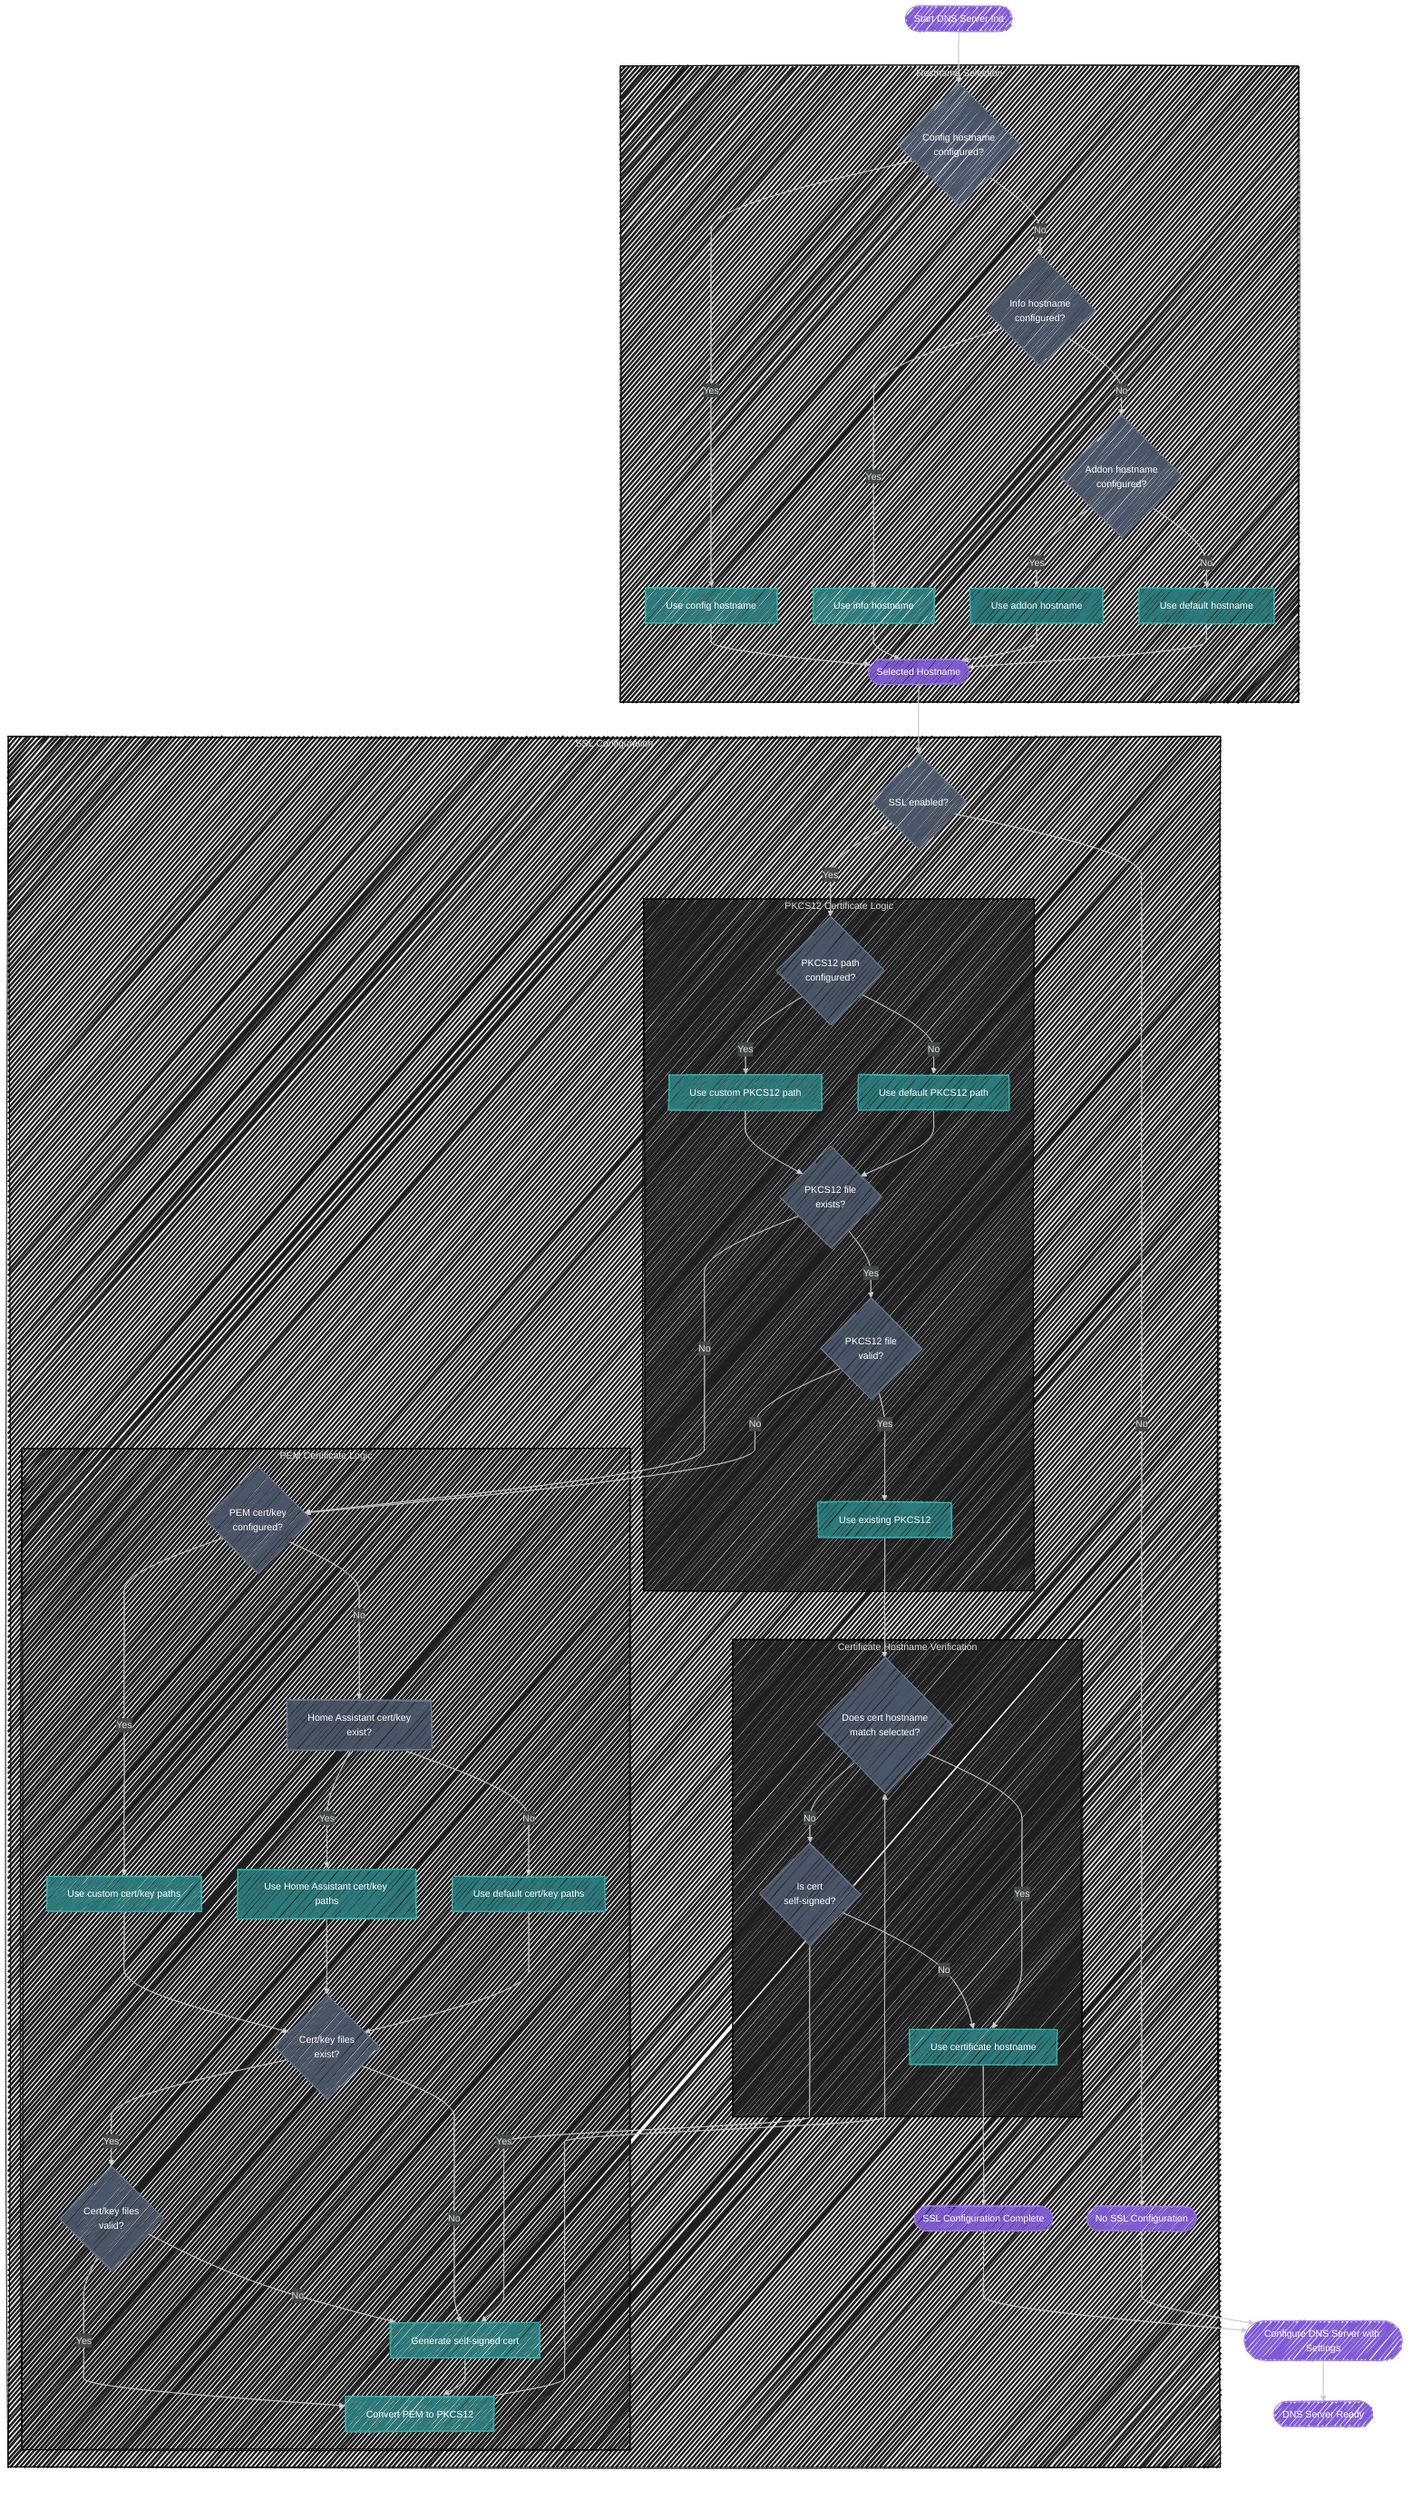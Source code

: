 ---
config:
  flowchart:
    darkMode: true
    useMaxWidth: true
    curve: monotoneY
    htmlLabels: true
  theme: neo-dark
  look: handDrawn
---
flowchart TD
  %% Classes for consistent styling
  classDef decision fill:#4a5568,stroke:#718096,color:white
  classDef action fill:#2c7a7b,stroke:#38b2ac,color:white
  classDef terminal fill:#805ad5,stroke:#9f7aea,color:white

  %% Entry point
  START([Start DNS Server Init]):::terminal

  %% Hostname Selection Process
  subgraph "Hostname Selection"
    IS_CONFIG_HOSTNAME{"Config hostname<br>configured?"}:::decision
    IS_INFO_HOSTNAME{"Info hostname<br>configured?"}:::decision
    IS_ADDON_HOSTNAME{"Addon hostname<br>configured?"}:::decision

    SET_CONFIG_HOSTNAME["Use config hostname"]:::action
    SET_INFO_HOSTNAME["Use info hostname"]:::action
    SET_ADDON_HOSTNAME["Use addon hostname"]:::action
    SET_DEFAULT_HOSTNAME["Use default hostname"]:::action

    HOSTNAME_RESULT([Selected Hostname]):::terminal
  end

  %% SSL Certificate Selection Process
  subgraph "SSL Configuration"
    IS_SSL_ENABLED{"SSL enabled?"}:::decision

    %% PKCS12 Certificate Path
    subgraph "PKCS12 Certificate Logic"
      IS_PKCS12_PATH{"PKCS12 path<br>configured?"}:::decision
      USE_CUSTOM_PKCS12["Use custom PKCS12 path"]:::action
      USE_DEFAULT_PKCS12["Use default PKCS12 path"]:::action
      CHECK_PKCS12_EXISTS{"PKCS12 file<br>exists?"}:::decision
      VALIDATE_PKCS12{"PKCS12 file<br>valid?"}:::decision
      SET_USE_PKCS12["Use existing PKCS12"]:::action
    end

    %% PEM Certificate Path
    subgraph "PEM Certificate Logic"
      IS_PEM_PATH{"PEM cert/key<br>configured?"}:::decision
      USE_CUSTOM_PEM["Use custom cert/key paths"]:::action
      IS_HA_PEM_PATH["Home Assistant cert/key<br>exist?"]:::decision
      USE_HA_PEM["Use Home Assistant cert/key paths"]:::action
      USE_DEFAULT_PEM["Use default cert/key paths"]:::action
      CHECK_PEM_EXISTS{"Cert/key files<br>exist?"}:::decision
      VALIDATE_PEM{"Cert/key files<br>valid?"}:::decision
      SET_GENERATE_SELF_SIGNED["Generate self-signed cert"]:::action
      SET_GENERATE_PKCS12["Convert PEM to PKCS12"]:::action
    end

    %% Hostname/Certificate Verification
    subgraph "Certificate Hostname Verification"
      IS_HOSTNAME_MATCH{"Does cert hostname<br>match selected?"}:::decision
      IS_CERT_SELF_SIGNED{"Is cert<br>self-signed?"}:::decision
      USE_CERT_HOSTNAME["Use certificate hostname"]:::action
    end

    SSL_RESULT([SSL Configuration Complete]):::terminal
    SKIP_SSL([No SSL Configuration]):::terminal
  end

  %% Final DNS Server Configuration
  DNS_SETUP([Configure DNS Server with Settings]):::terminal
  END([DNS Server Ready]):::terminal

  %% Main Flow Connections
  START --> IS_CONFIG_HOSTNAME

  %% Hostname Selection Flow
  IS_CONFIG_HOSTNAME -->|Yes| SET_CONFIG_HOSTNAME
  IS_CONFIG_HOSTNAME -->|No| IS_INFO_HOSTNAME
  IS_INFO_HOSTNAME -->|Yes| SET_INFO_HOSTNAME
  IS_INFO_HOSTNAME -->|No| IS_ADDON_HOSTNAME
  IS_ADDON_HOSTNAME -->|Yes| SET_ADDON_HOSTNAME
  IS_ADDON_HOSTNAME -->|No| SET_DEFAULT_HOSTNAME

  SET_CONFIG_HOSTNAME --> HOSTNAME_RESULT
  SET_INFO_HOSTNAME --> HOSTNAME_RESULT
  SET_ADDON_HOSTNAME --> HOSTNAME_RESULT
  SET_DEFAULT_HOSTNAME --> HOSTNAME_RESULT

  HOSTNAME_RESULT --> IS_SSL_ENABLED

  %% SSL Configuration Flow
  IS_SSL_ENABLED -->|Yes| IS_PKCS12_PATH
  IS_SSL_ENABLED -->|No| SKIP_SSL

  %% PKCS12 Path Logic
  IS_PKCS12_PATH -->|Yes| USE_CUSTOM_PKCS12
  IS_PKCS12_PATH -->|No| USE_DEFAULT_PKCS12
  USE_CUSTOM_PKCS12 --> CHECK_PKCS12_EXISTS
  USE_DEFAULT_PKCS12 --> CHECK_PKCS12_EXISTS
  CHECK_PKCS12_EXISTS -->|Yes| VALIDATE_PKCS12
  CHECK_PKCS12_EXISTS -->|No| IS_PEM_PATH
  VALIDATE_PKCS12 -->|Yes| SET_USE_PKCS12
  VALIDATE_PKCS12 -->|No| IS_PEM_PATH

  %% PEM Path Logic
  IS_PEM_PATH -->|Yes| USE_CUSTOM_PEM
  IS_PEM_PATH -->|No| IS_HA_PEM_PATH
  IS_HA_PEM_PATH -->|Yes| USE_HA_PEM
  IS_HA_PEM_PATH -->|No| USE_DEFAULT_PEM
  USE_CUSTOM_PEM --> CHECK_PEM_EXISTS
  USE_HA_PEM --> CHECK_PEM_EXISTS
  USE_DEFAULT_PEM --> CHECK_PEM_EXISTS
  CHECK_PEM_EXISTS -->|Yes| VALIDATE_PEM
  VALIDATE_PEM -->|Yes| SET_GENERATE_PKCS12
  VALIDATE_PEM -->|No| SET_GENERATE_SELF_SIGNED
  CHECK_PEM_EXISTS -->|No| SET_GENERATE_SELF_SIGNED

  %% Certificate Processing Flow
  SET_USE_PKCS12 --> IS_HOSTNAME_MATCH
  SET_GENERATE_SELF_SIGNED --> SET_GENERATE_PKCS12
  SET_GENERATE_PKCS12 --> IS_HOSTNAME_MATCH

  IS_CERT_SELF_SIGNED -->|Yes| SET_GENERATE_SELF_SIGNED
  IS_CERT_SELF_SIGNED -->|No| USE_CERT_HOSTNAME
  IS_HOSTNAME_MATCH -->|Yes| USE_CERT_HOSTNAME
  IS_HOSTNAME_MATCH -->|No| IS_CERT_SELF_SIGNED

  USE_CERT_HOSTNAME --> SSL_RESULT

  %% Final Flow
  SSL_RESULT --> DNS_SETUP
  SKIP_SSL --> DNS_SETUP
  DNS_SETUP --> END